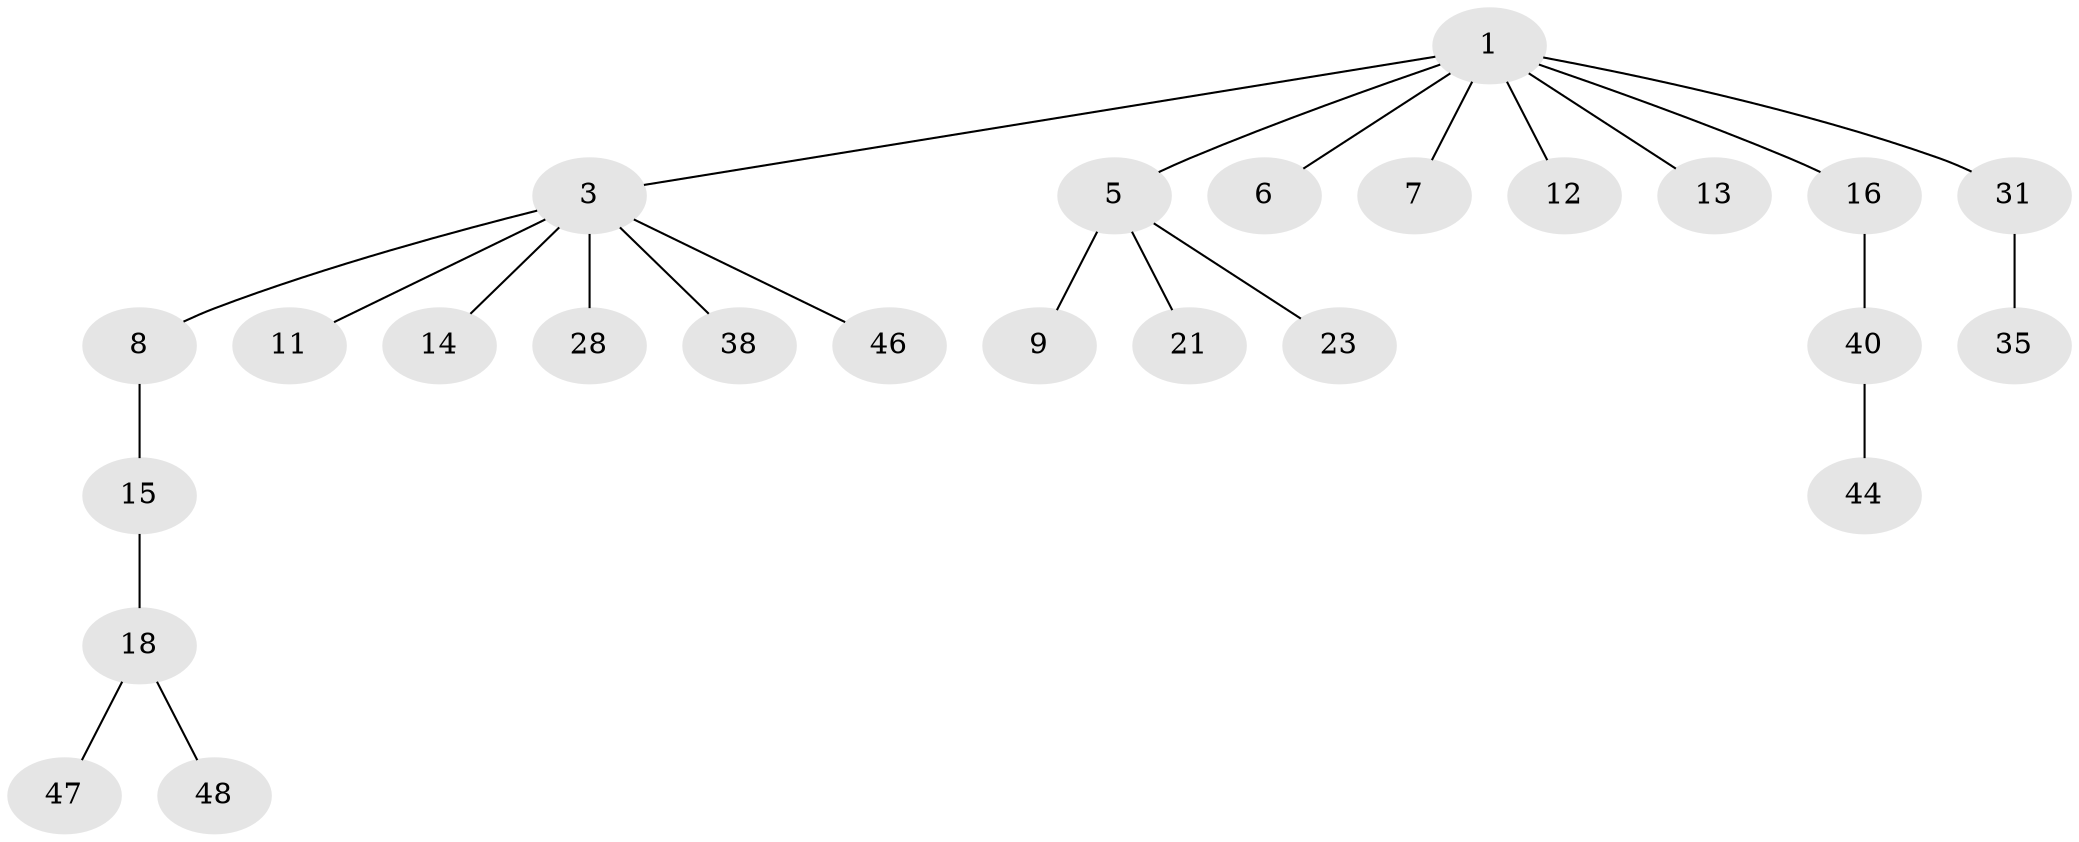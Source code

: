 // original degree distribution, {5: 0.02, 6: 0.04, 3: 0.1, 4: 0.06, 1: 0.48, 2: 0.3}
// Generated by graph-tools (version 1.1) at 2025/19/03/04/25 18:19:18]
// undirected, 25 vertices, 24 edges
graph export_dot {
graph [start="1"]
  node [color=gray90,style=filled];
  1 [super="+2+17"];
  3 [super="+4"];
  5 [super="+10"];
  6;
  7 [super="+37"];
  8 [super="+39+43"];
  9;
  11 [super="+19+30"];
  12 [super="+36"];
  13 [super="+20"];
  14;
  15;
  16 [super="+41+26"];
  18;
  21;
  23 [super="+34"];
  28 [super="+33"];
  31;
  35;
  38 [super="+45"];
  40;
  44 [super="+49"];
  46;
  47 [super="+50"];
  48;
  1 -- 13;
  1 -- 16;
  1 -- 31;
  1 -- 3;
  1 -- 5;
  1 -- 6;
  1 -- 7;
  1 -- 12;
  3 -- 8;
  3 -- 14;
  3 -- 28;
  3 -- 38;
  3 -- 11;
  3 -- 46;
  5 -- 9;
  5 -- 23;
  5 -- 21;
  8 -- 15;
  15 -- 18;
  16 -- 40;
  18 -- 47;
  18 -- 48;
  31 -- 35;
  40 -- 44;
}

